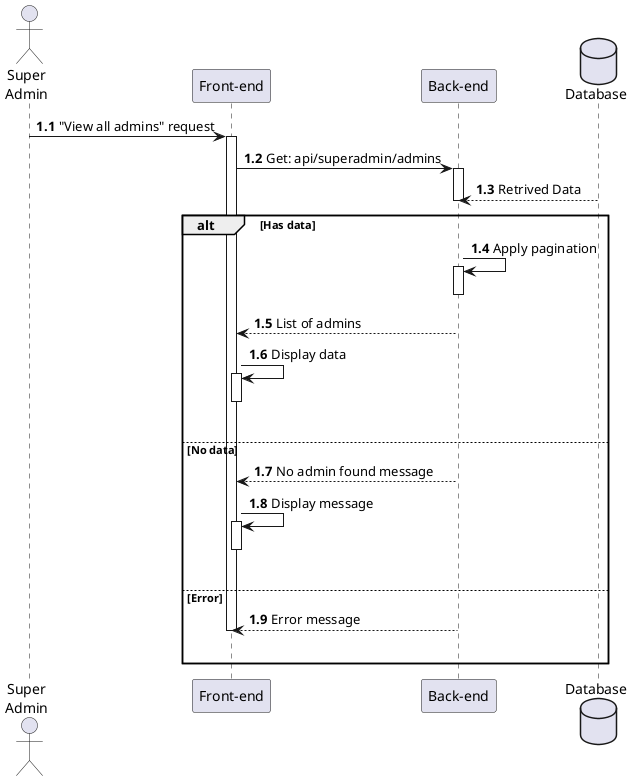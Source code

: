 @startuml ViewAllCoaches

actor "Super\nAdmin" as user
participant "Front-end" as client
participant "Back-end" as server 
database "Database" as db

autonumber 1.1 "<b>0:"

user -> client++ : "View all admins" request
client -> server++ : Get: api/superadmin/admins
db --> server : Retrived Data
deactivate

alt Has data
    server -> server++ : Apply pagination
    deactivate
    server --> client : List of admins
    client -> client++ : Display data
    deactivate
    |||

else No data
    server --> client : No admin found message
    client -> client++ : Display message
    deactivate 
    |||

else Error
    server --> client : Error message
    deactivate
    |||
end 

@enduml